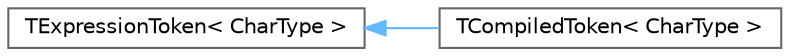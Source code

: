 digraph "Graphical Class Hierarchy"
{
 // INTERACTIVE_SVG=YES
 // LATEX_PDF_SIZE
  bgcolor="transparent";
  edge [fontname=Helvetica,fontsize=10,labelfontname=Helvetica,labelfontsize=10];
  node [fontname=Helvetica,fontsize=10,shape=box,height=0.2,width=0.4];
  rankdir="LR";
  Node0 [id="Node000000",label="TExpressionToken\< CharType \>",height=0.2,width=0.4,color="grey40", fillcolor="white", style="filled",URL="$d1/d06/classTExpressionToken.html",tooltip="A specific token in a stream."];
  Node0 -> Node1 [id="edge6335_Node000000_Node000001",dir="back",color="steelblue1",style="solid",tooltip=" "];
  Node1 [id="Node000001",label="TCompiledToken\< CharType \>",height=0.2,width=0.4,color="grey40", fillcolor="white", style="filled",URL="$d8/dc6/structTCompiledToken.html",tooltip="A compiled token, holding the token itself, and any compiler information required to evaluate it."];
}
